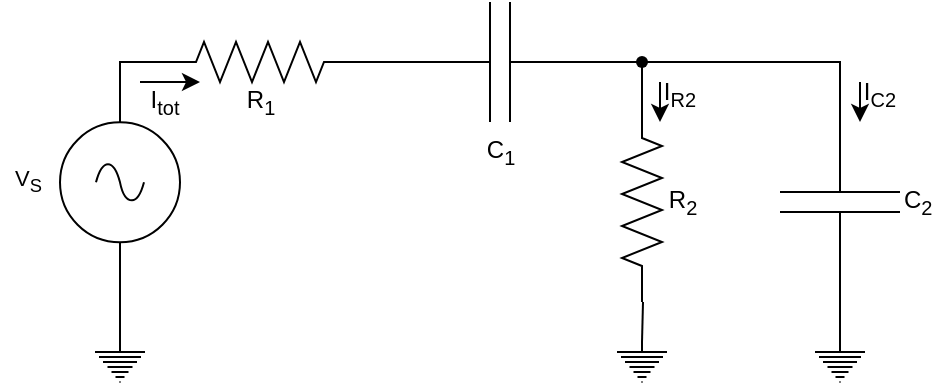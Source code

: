 <mxfile version="28.2.7">
  <diagram name="Page 1" id="Page-1">
    <mxGraphModel dx="777" dy="437" grid="1" gridSize="10" guides="1" tooltips="1" connect="1" arrows="1" fold="1" page="1" pageScale="1" pageWidth="827" pageHeight="1169" math="1" shadow="0">
      <root>
        <mxCell id="0" />
        <mxCell id="1" parent="0" />
        <mxCell id="gmeczGZ3l1ycVdg2-Da3-49" value="&lt;div align=&quot;right&quot;&gt;V&lt;sub&gt;S&lt;/sub&gt;&lt;/div&gt;" style="text;html=1;whiteSpace=wrap;strokeColor=none;fillColor=none;align=right;verticalAlign=middle;rounded=0;fontFamily=Helvetica;fontSize=11;fontColor=default;labelBackgroundColor=default;convertToSvg=1;" parent="1" vertex="1">
          <mxGeometry x="60" y="245.18" width="23" height="30" as="geometry" />
        </mxCell>
        <mxCell id="gmeczGZ3l1ycVdg2-Da3-51" value="" style="pointerEvents=1;verticalLabelPosition=bottom;shadow=0;dashed=0;align=center;html=1;verticalAlign=top;shape=mxgraph.electrical.signal_sources.source;aspect=fixed;points=[[0.5,0,0],[1,0.5,0],[0.5,1,0],[0,0.5,0]];elSignalType=ac;convertToSvg=1;" parent="1" vertex="1">
          <mxGeometry x="90" y="230.18" width="60" height="60" as="geometry" />
        </mxCell>
        <mxCell id="gmeczGZ3l1ycVdg2-Da3-52" value="R&lt;sub&gt;2&lt;/sub&gt;" style="pointerEvents=1;verticalLabelPosition=bottom;shadow=0;dashed=0;align=center;html=1;verticalAlign=middle;shape=mxgraph.electrical.resistors.resistor_2;convertToSvg=1;rotation=90;horizontal=0;" parent="1" vertex="1">
          <mxGeometry x="331" y="260" width="100" height="20" as="geometry" />
        </mxCell>
        <mxCell id="gmeczGZ3l1ycVdg2-Da3-53" value="" style="edgeStyle=orthogonalEdgeStyle;rounded=0;orthogonalLoop=1;jettySize=auto;html=1;endArrow=none;endFill=0;" parent="1" source="gmeczGZ3l1ycVdg2-Da3-54" target="gmeczGZ3l1ycVdg2-Da3-57" edge="1">
          <mxGeometry relative="1" as="geometry">
            <Array as="points">
              <mxPoint x="480" y="200" />
            </Array>
          </mxGeometry>
        </mxCell>
        <mxCell id="gmeczGZ3l1ycVdg2-Da3-54" value="C&lt;sub&gt;2&lt;/sub&gt;" style="pointerEvents=1;verticalLabelPosition=bottom;shadow=0;dashed=0;align=left;html=1;verticalAlign=middle;shape=mxgraph.electrical.capacitors.capacitor_1;rotation=90;horizontal=0;convertToSvg=1;" parent="1" vertex="1">
          <mxGeometry x="430" y="240" width="100" height="60" as="geometry" />
        </mxCell>
        <mxCell id="gmeczGZ3l1ycVdg2-Da3-55" value="" style="edgeStyle=orthogonalEdgeStyle;shape=connector;rounded=0;orthogonalLoop=1;jettySize=auto;html=1;strokeColor=default;align=center;verticalAlign=middle;fontFamily=Helvetica;fontSize=11;fontColor=default;labelBackgroundColor=default;endArrow=none;endFill=0;" parent="1" target="gmeczGZ3l1ycVdg2-Da3-52" edge="1">
          <mxGeometry relative="1" as="geometry">
            <mxPoint x="381" y="340" as="sourcePoint" />
          </mxGeometry>
        </mxCell>
        <mxCell id="gmeczGZ3l1ycVdg2-Da3-56" value="" style="edgeStyle=orthogonalEdgeStyle;shape=connector;rounded=0;orthogonalLoop=1;jettySize=auto;html=1;strokeColor=default;align=center;verticalAlign=middle;fontFamily=Helvetica;fontSize=11;fontColor=default;labelBackgroundColor=default;endArrow=none;endFill=0;" parent="1" source="gmeczGZ3l1ycVdg2-Da3-57" target="gmeczGZ3l1ycVdg2-Da3-52" edge="1">
          <mxGeometry relative="1" as="geometry" />
        </mxCell>
        <mxCell id="gmeczGZ3l1ycVdg2-Da3-57" value="" style="shape=waypoint;sketch=0;size=6;pointerEvents=1;points=[];fillColor=default;resizable=0;rotatable=0;perimeter=centerPerimeter;snapToPoint=1;align=left;shadow=0;dashed=0;horizontal=0;" parent="1" vertex="1">
          <mxGeometry x="371" y="190" width="20" height="20" as="geometry" />
        </mxCell>
        <mxCell id="gmeczGZ3l1ycVdg2-Da3-58" value="" style="pointerEvents=1;verticalLabelPosition=bottom;shadow=0;dashed=0;align=center;html=1;verticalAlign=top;shape=mxgraph.electrical.signal_sources.protective_earth;fontFamily=Helvetica;fontSize=11;fontColor=default;labelBackgroundColor=default;" parent="1" vertex="1">
          <mxGeometry x="368.5" y="340" width="25" height="20" as="geometry" />
        </mxCell>
        <mxCell id="gmeczGZ3l1ycVdg2-Da3-59" value="" style="pointerEvents=1;verticalLabelPosition=bottom;shadow=0;dashed=0;align=center;html=1;verticalAlign=top;shape=mxgraph.electrical.signal_sources.protective_earth;fontFamily=Helvetica;fontSize=11;fontColor=default;labelBackgroundColor=default;" parent="1" vertex="1">
          <mxGeometry x="467.5" y="340" width="25" height="20" as="geometry" />
        </mxCell>
        <mxCell id="gmeczGZ3l1ycVdg2-Da3-60" value="" style="pointerEvents=1;verticalLabelPosition=bottom;shadow=0;dashed=0;align=center;html=1;verticalAlign=top;shape=mxgraph.electrical.signal_sources.protective_earth;fontFamily=Helvetica;fontSize=11;fontColor=default;labelBackgroundColor=default;" parent="1" vertex="1">
          <mxGeometry x="107.5" y="340" width="25" height="20" as="geometry" />
        </mxCell>
        <mxCell id="gmeczGZ3l1ycVdg2-Da3-61" style="edgeStyle=orthogonalEdgeStyle;shape=connector;rounded=0;orthogonalLoop=1;jettySize=auto;html=1;exitX=0.5;exitY=1;exitDx=0;exitDy=0;exitPerimeter=0;entryX=0.5;entryY=0;entryDx=0;entryDy=0;entryPerimeter=0;strokeColor=default;align=center;verticalAlign=middle;fontFamily=Helvetica;fontSize=11;fontColor=default;labelBackgroundColor=default;endArrow=none;endFill=0;" parent="1" source="gmeczGZ3l1ycVdg2-Da3-51" target="gmeczGZ3l1ycVdg2-Da3-60" edge="1">
          <mxGeometry relative="1" as="geometry" />
        </mxCell>
        <mxCell id="gmeczGZ3l1ycVdg2-Da3-62" style="edgeStyle=orthogonalEdgeStyle;shape=connector;rounded=0;orthogonalLoop=1;jettySize=auto;html=1;exitX=1;exitY=0.5;exitDx=0;exitDy=0;exitPerimeter=0;entryX=0.5;entryY=0;entryDx=0;entryDy=0;entryPerimeter=0;strokeColor=default;align=center;verticalAlign=middle;fontFamily=Helvetica;fontSize=11;fontColor=default;labelBackgroundColor=default;endArrow=none;endFill=0;" parent="1" source="gmeczGZ3l1ycVdg2-Da3-54" target="gmeczGZ3l1ycVdg2-Da3-59" edge="1">
          <mxGeometry relative="1" as="geometry" />
        </mxCell>
        <mxCell id="gmeczGZ3l1ycVdg2-Da3-63" value="" style="edgeStyle=none;orthogonalLoop=1;jettySize=auto;html=1;rounded=0;" parent="1" edge="1">
          <mxGeometry width="80" relative="1" as="geometry">
            <mxPoint x="130" y="210" as="sourcePoint" />
            <mxPoint x="160" y="210" as="targetPoint" />
            <Array as="points" />
          </mxGeometry>
        </mxCell>
        <mxCell id="gmeczGZ3l1ycVdg2-Da3-64" value="" style="edgeStyle=none;orthogonalLoop=1;jettySize=auto;html=1;rounded=0;" parent="1" edge="1">
          <mxGeometry width="80" relative="1" as="geometry">
            <mxPoint x="390" y="210" as="sourcePoint" />
            <mxPoint x="390" y="230" as="targetPoint" />
            <Array as="points" />
          </mxGeometry>
        </mxCell>
        <mxCell id="gmeczGZ3l1ycVdg2-Da3-65" value="" style="edgeStyle=none;orthogonalLoop=1;jettySize=auto;html=1;rounded=0;" parent="1" edge="1">
          <mxGeometry width="80" relative="1" as="geometry">
            <mxPoint x="490" y="210" as="sourcePoint" />
            <mxPoint x="490" y="230" as="targetPoint" />
            <Array as="points" />
          </mxGeometry>
        </mxCell>
        <mxCell id="gmeczGZ3l1ycVdg2-Da3-66" value="I&lt;sub&gt;tot&lt;/sub&gt;" style="text;html=1;whiteSpace=wrap;strokeColor=none;fillColor=none;align=center;verticalAlign=middle;rounded=0;" parent="1" vertex="1">
          <mxGeometry x="125" y="210" width="35" height="20" as="geometry" />
        </mxCell>
        <mxCell id="gmeczGZ3l1ycVdg2-Da3-67" value="I&lt;sub&gt;R2&lt;/sub&gt;" style="text;html=1;whiteSpace=wrap;strokeColor=none;fillColor=none;align=center;verticalAlign=middle;rounded=0;" parent="1" vertex="1">
          <mxGeometry x="388" y="201" width="24" height="30" as="geometry" />
        </mxCell>
        <mxCell id="gmeczGZ3l1ycVdg2-Da3-68" value="I&lt;sub&gt;C2&lt;/sub&gt;" style="text;html=1;whiteSpace=wrap;strokeColor=none;fillColor=none;align=center;verticalAlign=middle;rounded=0;" parent="1" vertex="1">
          <mxGeometry x="488" y="201" width="24" height="30" as="geometry" />
        </mxCell>
        <mxCell id="9qJQ5FDV2cemzqh7UUS6-1" value="R&lt;sub&gt;1&lt;/sub&gt;" style="pointerEvents=1;verticalLabelPosition=bottom;shadow=0;dashed=0;align=center;html=1;verticalAlign=middle;shape=mxgraph.electrical.resistors.resistor_2;convertToSvg=1;rotation=0;horizontal=1;" vertex="1" parent="1">
          <mxGeometry x="140" y="190" width="100" height="20" as="geometry" />
        </mxCell>
        <mxCell id="9qJQ5FDV2cemzqh7UUS6-3" style="edgeStyle=orthogonalEdgeStyle;rounded=0;orthogonalLoop=1;jettySize=auto;html=1;exitX=0;exitY=0.5;exitDx=0;exitDy=0;exitPerimeter=0;entryX=0.5;entryY=0;entryDx=0;entryDy=0;entryPerimeter=0;endArrow=none;endFill=0;" edge="1" parent="1" source="9qJQ5FDV2cemzqh7UUS6-1" target="gmeczGZ3l1ycVdg2-Da3-51">
          <mxGeometry relative="1" as="geometry" />
        </mxCell>
        <mxCell id="9qJQ5FDV2cemzqh7UUS6-8" value="" style="edgeStyle=orthogonalEdgeStyle;shape=connector;rounded=0;orthogonalLoop=1;jettySize=auto;html=1;strokeColor=default;align=center;verticalAlign=middle;fontFamily=Helvetica;fontSize=11;fontColor=default;labelBackgroundColor=default;endArrow=none;endFill=0;" edge="1" parent="1" source="9qJQ5FDV2cemzqh7UUS6-7" target="9qJQ5FDV2cemzqh7UUS6-1">
          <mxGeometry relative="1" as="geometry" />
        </mxCell>
        <mxCell id="9qJQ5FDV2cemzqh7UUS6-9" style="edgeStyle=orthogonalEdgeStyle;shape=connector;rounded=0;orthogonalLoop=1;jettySize=auto;html=1;exitX=1;exitY=0.5;exitDx=0;exitDy=0;exitPerimeter=0;strokeColor=default;align=center;verticalAlign=middle;fontFamily=Helvetica;fontSize=11;fontColor=default;labelBackgroundColor=default;endArrow=none;endFill=0;" edge="1" parent="1" source="9qJQ5FDV2cemzqh7UUS6-7" target="gmeczGZ3l1ycVdg2-Da3-57">
          <mxGeometry relative="1" as="geometry" />
        </mxCell>
        <mxCell id="9qJQ5FDV2cemzqh7UUS6-7" value="C&lt;sub&gt;1&lt;/sub&gt;" style="pointerEvents=1;verticalLabelPosition=bottom;shadow=0;dashed=0;align=center;html=1;verticalAlign=top;shape=mxgraph.electrical.capacitors.capacitor_1;rotation=0;horizontal=1;convertToSvg=1;" vertex="1" parent="1">
          <mxGeometry x="260" y="170" width="100" height="60" as="geometry" />
        </mxCell>
      </root>
    </mxGraphModel>
  </diagram>
</mxfile>
